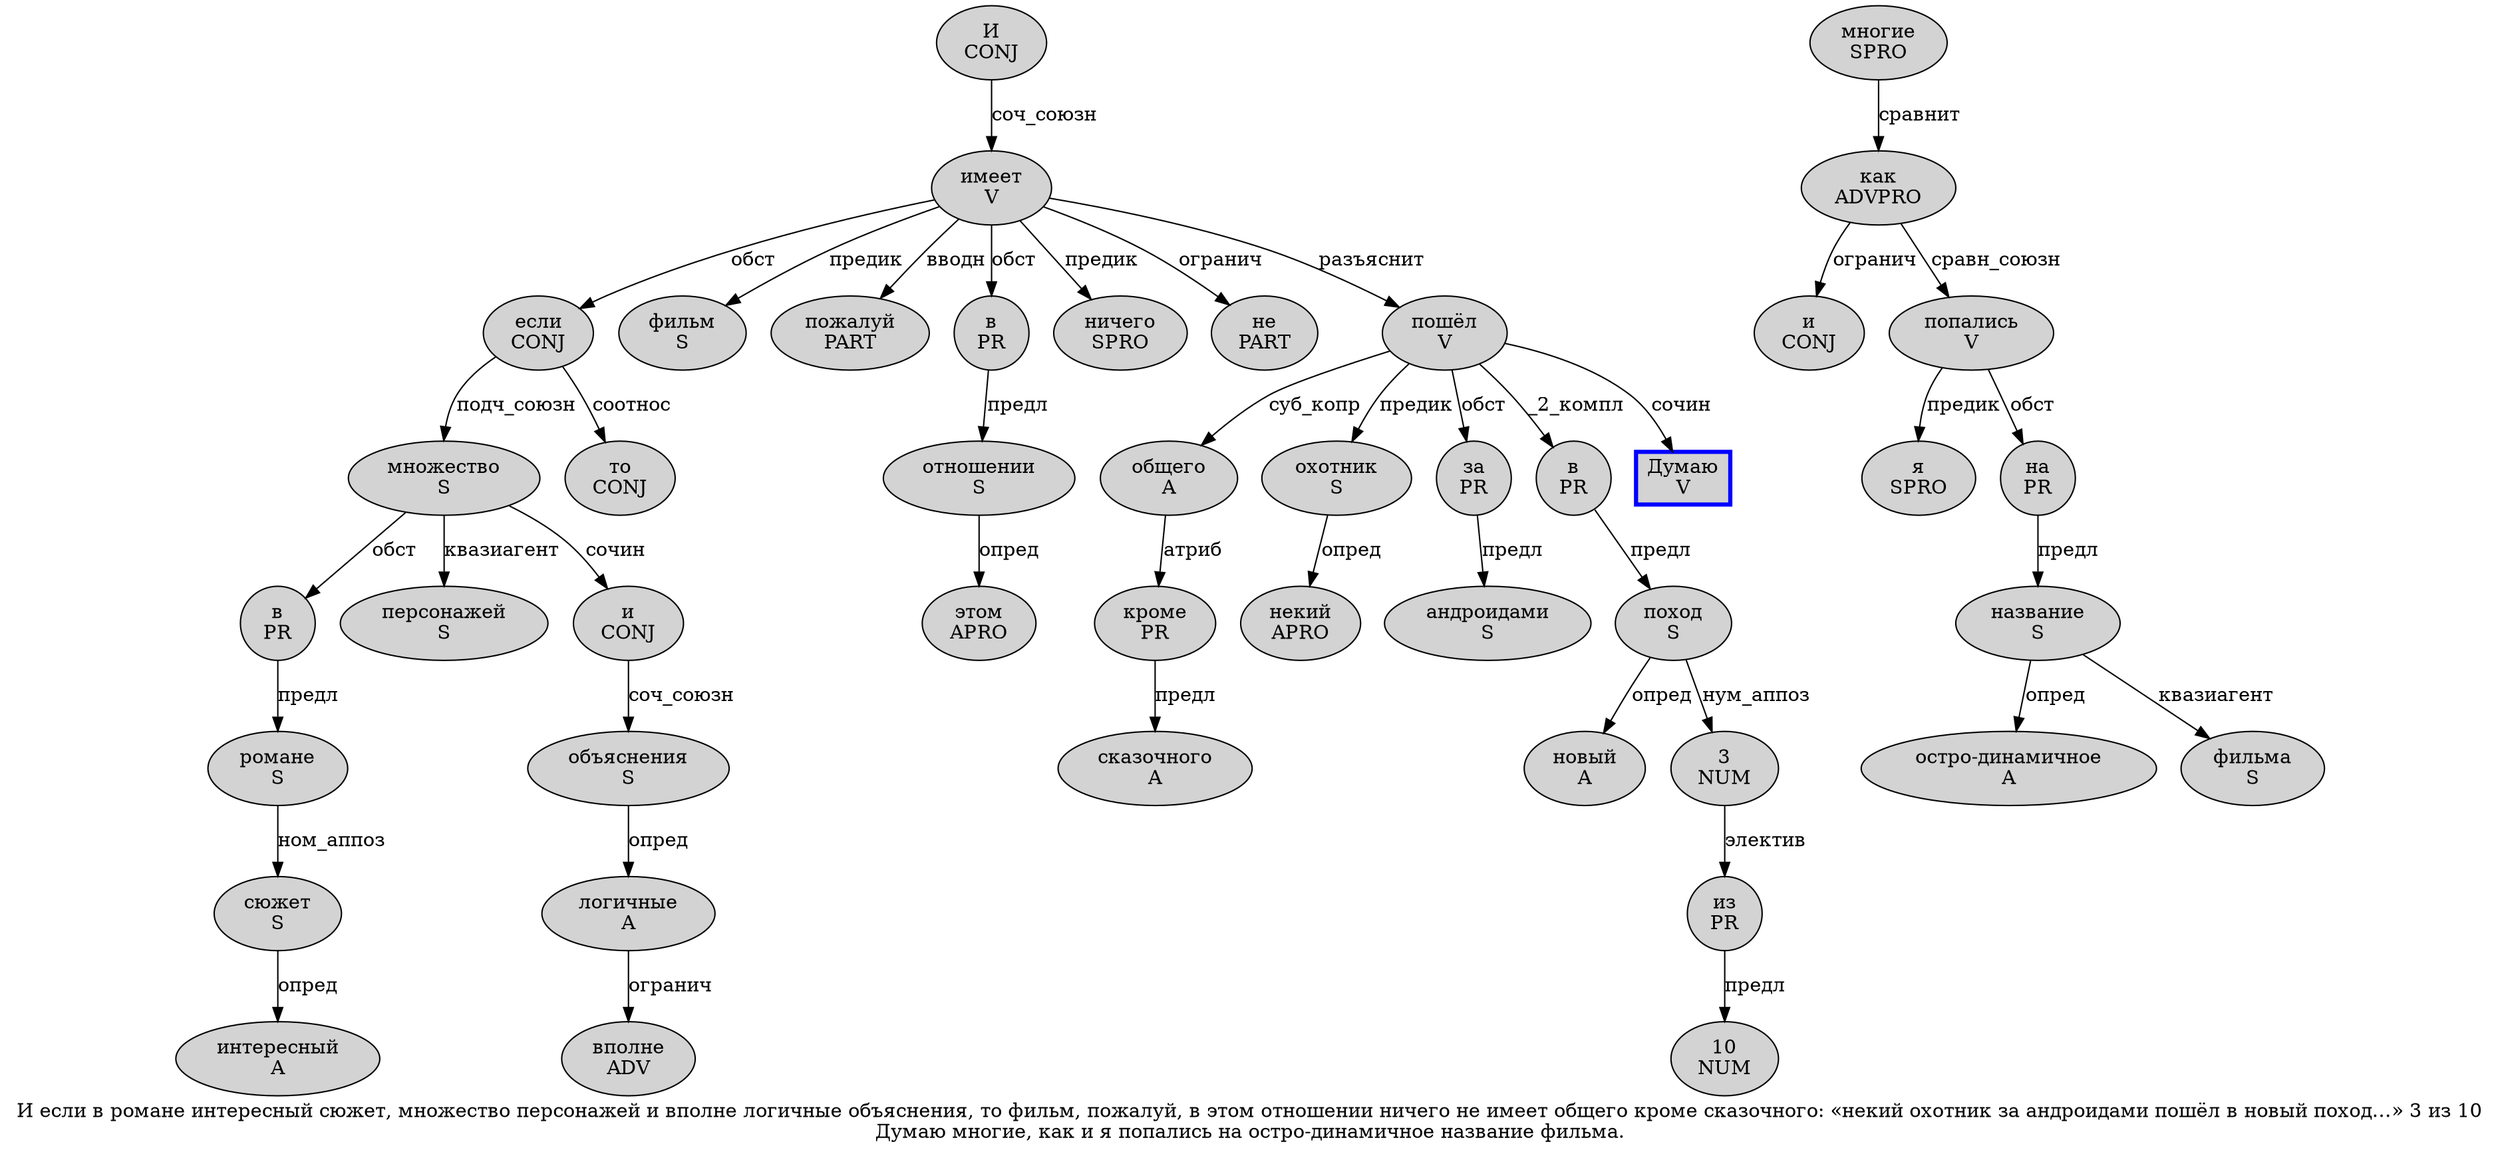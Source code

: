 digraph SENTENCE_2805 {
	graph [label="И если в романе интересный сюжет, множество персонажей и вполне логичные объяснения, то фильм, пожалуй, в этом отношении ничего не имеет общего кроме сказочного: «некий охотник за андроидами пошёл в новый поход…» 3 из 10
Думаю многие, как и я попались на остро-динамичное название фильма."]
	node [style=filled]
		0 [label="И
CONJ" color="" fillcolor=lightgray penwidth=1 shape=ellipse]
		1 [label="если
CONJ" color="" fillcolor=lightgray penwidth=1 shape=ellipse]
		2 [label="в
PR" color="" fillcolor=lightgray penwidth=1 shape=ellipse]
		3 [label="романе
S" color="" fillcolor=lightgray penwidth=1 shape=ellipse]
		4 [label="интересный
A" color="" fillcolor=lightgray penwidth=1 shape=ellipse]
		5 [label="сюжет
S" color="" fillcolor=lightgray penwidth=1 shape=ellipse]
		7 [label="множество
S" color="" fillcolor=lightgray penwidth=1 shape=ellipse]
		8 [label="персонажей
S" color="" fillcolor=lightgray penwidth=1 shape=ellipse]
		9 [label="и
CONJ" color="" fillcolor=lightgray penwidth=1 shape=ellipse]
		10 [label="вполне
ADV" color="" fillcolor=lightgray penwidth=1 shape=ellipse]
		11 [label="логичные
A" color="" fillcolor=lightgray penwidth=1 shape=ellipse]
		12 [label="объяснения
S" color="" fillcolor=lightgray penwidth=1 shape=ellipse]
		14 [label="то
CONJ" color="" fillcolor=lightgray penwidth=1 shape=ellipse]
		15 [label="фильм
S" color="" fillcolor=lightgray penwidth=1 shape=ellipse]
		17 [label="пожалуй
PART" color="" fillcolor=lightgray penwidth=1 shape=ellipse]
		19 [label="в
PR" color="" fillcolor=lightgray penwidth=1 shape=ellipse]
		20 [label="этом
APRO" color="" fillcolor=lightgray penwidth=1 shape=ellipse]
		21 [label="отношении
S" color="" fillcolor=lightgray penwidth=1 shape=ellipse]
		22 [label="ничего
SPRO" color="" fillcolor=lightgray penwidth=1 shape=ellipse]
		23 [label="не
PART" color="" fillcolor=lightgray penwidth=1 shape=ellipse]
		24 [label="имеет
V" color="" fillcolor=lightgray penwidth=1 shape=ellipse]
		25 [label="общего
A" color="" fillcolor=lightgray penwidth=1 shape=ellipse]
		26 [label="кроме
PR" color="" fillcolor=lightgray penwidth=1 shape=ellipse]
		27 [label="сказочного
A" color="" fillcolor=lightgray penwidth=1 shape=ellipse]
		30 [label="некий
APRO" color="" fillcolor=lightgray penwidth=1 shape=ellipse]
		31 [label="охотник
S" color="" fillcolor=lightgray penwidth=1 shape=ellipse]
		32 [label="за
PR" color="" fillcolor=lightgray penwidth=1 shape=ellipse]
		33 [label="андроидами
S" color="" fillcolor=lightgray penwidth=1 shape=ellipse]
		34 [label="пошёл
V" color="" fillcolor=lightgray penwidth=1 shape=ellipse]
		35 [label="в
PR" color="" fillcolor=lightgray penwidth=1 shape=ellipse]
		36 [label="новый
A" color="" fillcolor=lightgray penwidth=1 shape=ellipse]
		37 [label="поход
S" color="" fillcolor=lightgray penwidth=1 shape=ellipse]
		40 [label="3
NUM" color="" fillcolor=lightgray penwidth=1 shape=ellipse]
		41 [label="из
PR" color="" fillcolor=lightgray penwidth=1 shape=ellipse]
		42 [label="10
NUM" color="" fillcolor=lightgray penwidth=1 shape=ellipse]
		43 [label="Думаю
V" color=blue fillcolor=lightgray penwidth=3 shape=box]
		44 [label="многие
SPRO" color="" fillcolor=lightgray penwidth=1 shape=ellipse]
		46 [label="как
ADVPRO" color="" fillcolor=lightgray penwidth=1 shape=ellipse]
		47 [label="и
CONJ" color="" fillcolor=lightgray penwidth=1 shape=ellipse]
		48 [label="я
SPRO" color="" fillcolor=lightgray penwidth=1 shape=ellipse]
		49 [label="попались
V" color="" fillcolor=lightgray penwidth=1 shape=ellipse]
		50 [label="на
PR" color="" fillcolor=lightgray penwidth=1 shape=ellipse]
		51 [label="остро-динамичное
A" color="" fillcolor=lightgray penwidth=1 shape=ellipse]
		52 [label="название
S" color="" fillcolor=lightgray penwidth=1 shape=ellipse]
		53 [label="фильма
S" color="" fillcolor=lightgray penwidth=1 shape=ellipse]
			9 -> 12 [label="соч_союзн"]
			11 -> 10 [label="огранич"]
			26 -> 27 [label="предл"]
			49 -> 48 [label="предик"]
			49 -> 50 [label="обст"]
			40 -> 41 [label="электив"]
			31 -> 30 [label="опред"]
			0 -> 24 [label="соч_союзн"]
			37 -> 36 [label="опред"]
			37 -> 40 [label="нум_аппоз"]
			1 -> 7 [label="подч_союзн"]
			1 -> 14 [label="соотнос"]
			3 -> 5 [label="ном_аппоз"]
			12 -> 11 [label="опред"]
			5 -> 4 [label="опред"]
			34 -> 25 [label="суб_копр"]
			34 -> 31 [label="предик"]
			34 -> 32 [label="обст"]
			34 -> 35 [label="_2_компл"]
			34 -> 43 [label="сочин"]
			32 -> 33 [label="предл"]
			35 -> 37 [label="предл"]
			24 -> 1 [label="обст"]
			24 -> 15 [label="предик"]
			24 -> 17 [label="вводн"]
			24 -> 19 [label="обст"]
			24 -> 22 [label="предик"]
			24 -> 23 [label="огранич"]
			24 -> 34 [label="разъяснит"]
			25 -> 26 [label="атриб"]
			46 -> 47 [label="огранич"]
			46 -> 49 [label="сравн_союзн"]
			2 -> 3 [label="предл"]
			52 -> 51 [label="опред"]
			52 -> 53 [label="квазиагент"]
			44 -> 46 [label="сравнит"]
			19 -> 21 [label="предл"]
			7 -> 2 [label="обст"]
			7 -> 8 [label="квазиагент"]
			7 -> 9 [label="сочин"]
			21 -> 20 [label="опред"]
			50 -> 52 [label="предл"]
			41 -> 42 [label="предл"]
}